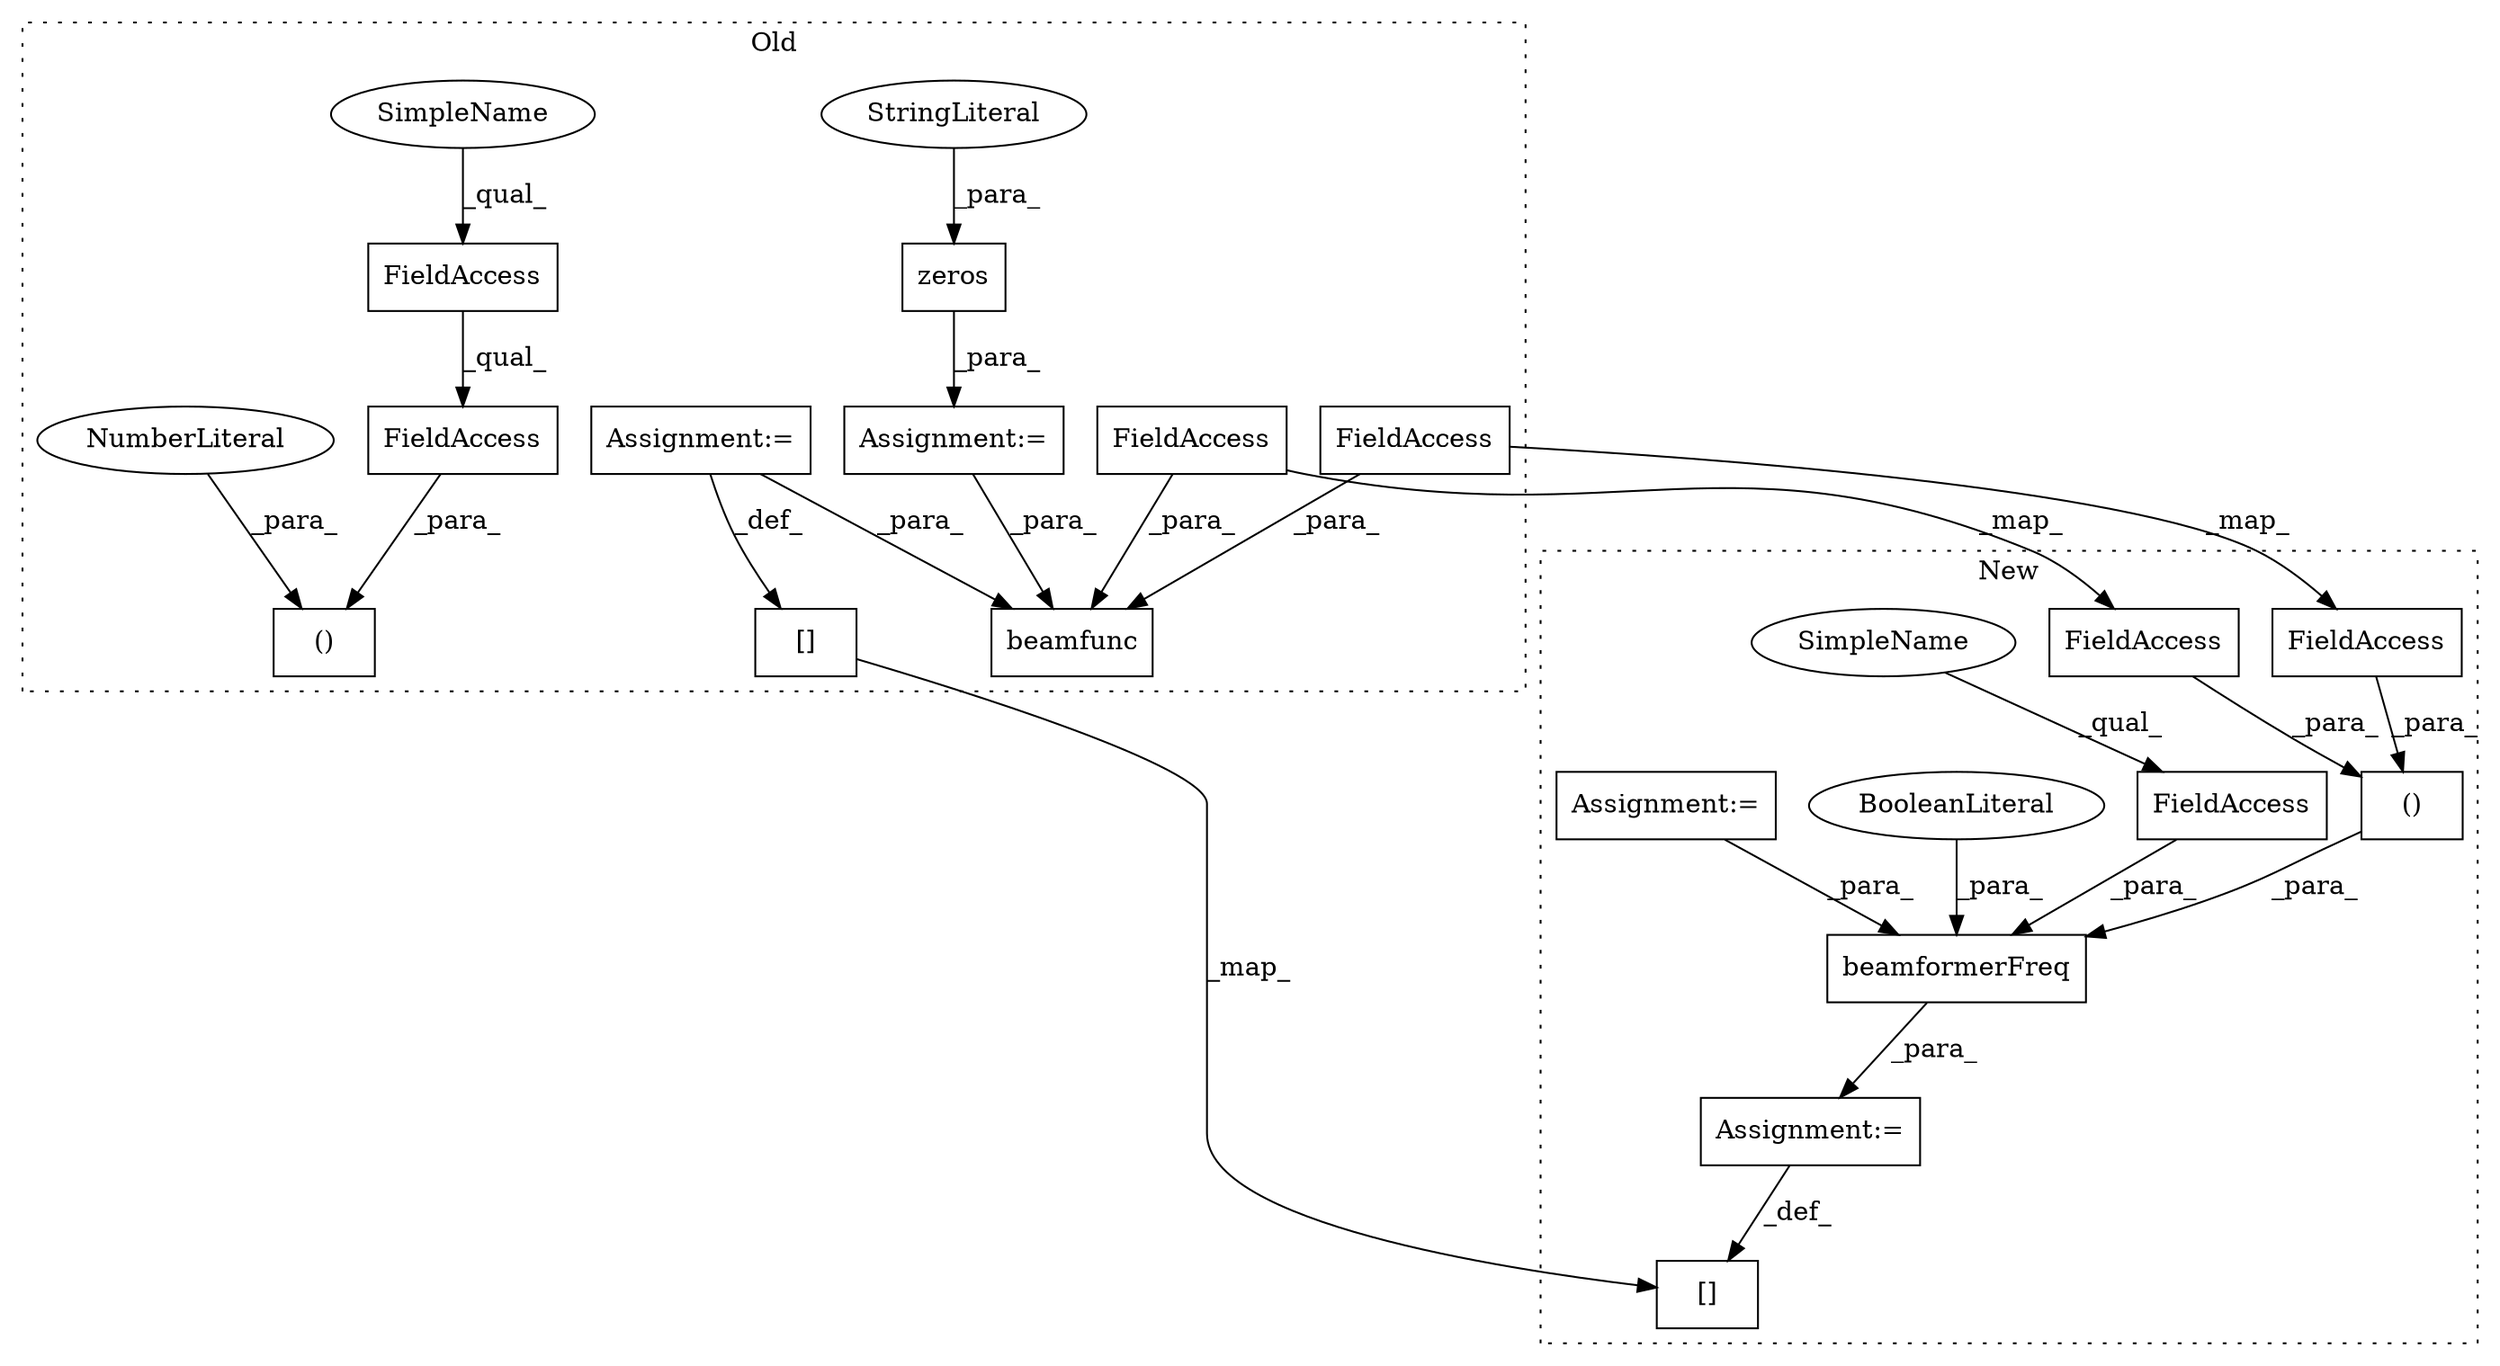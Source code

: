 digraph G {
subgraph cluster0 {
1 [label="zeros" a="32" s="8963,8984" l="6,1" shape="box"];
5 [label="StringLiteral" a="45" s="8981" l="3" shape="ellipse"];
6 [label="beamfunc" a="32" s="9694,9748" l="9,1" shape="box"];
8 [label="Assignment:=" a="7" s="8962" l="1" shape="box"];
11 [label="Assignment:=" a="7" s="8992" l="1" shape="box"];
12 [label="[]" a="2" s="9759,9763" l="3,1" shape="box"];
15 [label="FieldAccess" a="22" s="9707" l="7" shape="box"];
16 [label="FieldAccess" a="22" s="9018" l="9" shape="box"];
17 [label="FieldAccess" a="22" s="9018" l="14" shape="box"];
18 [label="FieldAccess" a="22" s="9715" l="7" shape="box"];
20 [label="()" a="106" s="9004" l="28" shape="box"];
21 [label="NumberLiteral" a="34" s="9004" l="1" shape="ellipse"];
22 [label="SimpleName" a="42" s="9018" l="4" shape="ellipse"];
label = "Old";
style="dotted";
}
subgraph cluster1 {
2 [label="beamformerFreq" a="32" s="9521,9682" l="15,2" shape="box"];
3 [label="()" a="106" s="9607" l="75" shape="box"];
4 [label="BooleanLiteral" a="9" s="9536" l="4" shape="ellipse"];
7 [label="FieldAccess" a="22" s="9561" l="11" shape="box"];
9 [label="Assignment:=" a="7" s="9831" l="1" shape="box"];
10 [label="Assignment:=" a="7" s="8837" l="10" shape="box"];
13 [label="[]" a="2" s="9826,9830" l="3,1" shape="box"];
14 [label="FieldAccess" a="22" s="9607" l="7" shape="box"];
19 [label="FieldAccess" a="22" s="9627" l="7" shape="box"];
23 [label="SimpleName" a="42" s="9561" l="4" shape="ellipse"];
label = "New";
style="dotted";
}
1 -> 8 [label="_para_"];
2 -> 9 [label="_para_"];
3 -> 2 [label="_para_"];
4 -> 2 [label="_para_"];
5 -> 1 [label="_para_"];
7 -> 2 [label="_para_"];
8 -> 6 [label="_para_"];
9 -> 13 [label="_def_"];
10 -> 2 [label="_para_"];
11 -> 12 [label="_def_"];
11 -> 6 [label="_para_"];
12 -> 13 [label="_map_"];
14 -> 3 [label="_para_"];
15 -> 6 [label="_para_"];
15 -> 14 [label="_map_"];
16 -> 17 [label="_qual_"];
17 -> 20 [label="_para_"];
18 -> 6 [label="_para_"];
18 -> 19 [label="_map_"];
19 -> 3 [label="_para_"];
21 -> 20 [label="_para_"];
22 -> 16 [label="_qual_"];
23 -> 7 [label="_qual_"];
}
